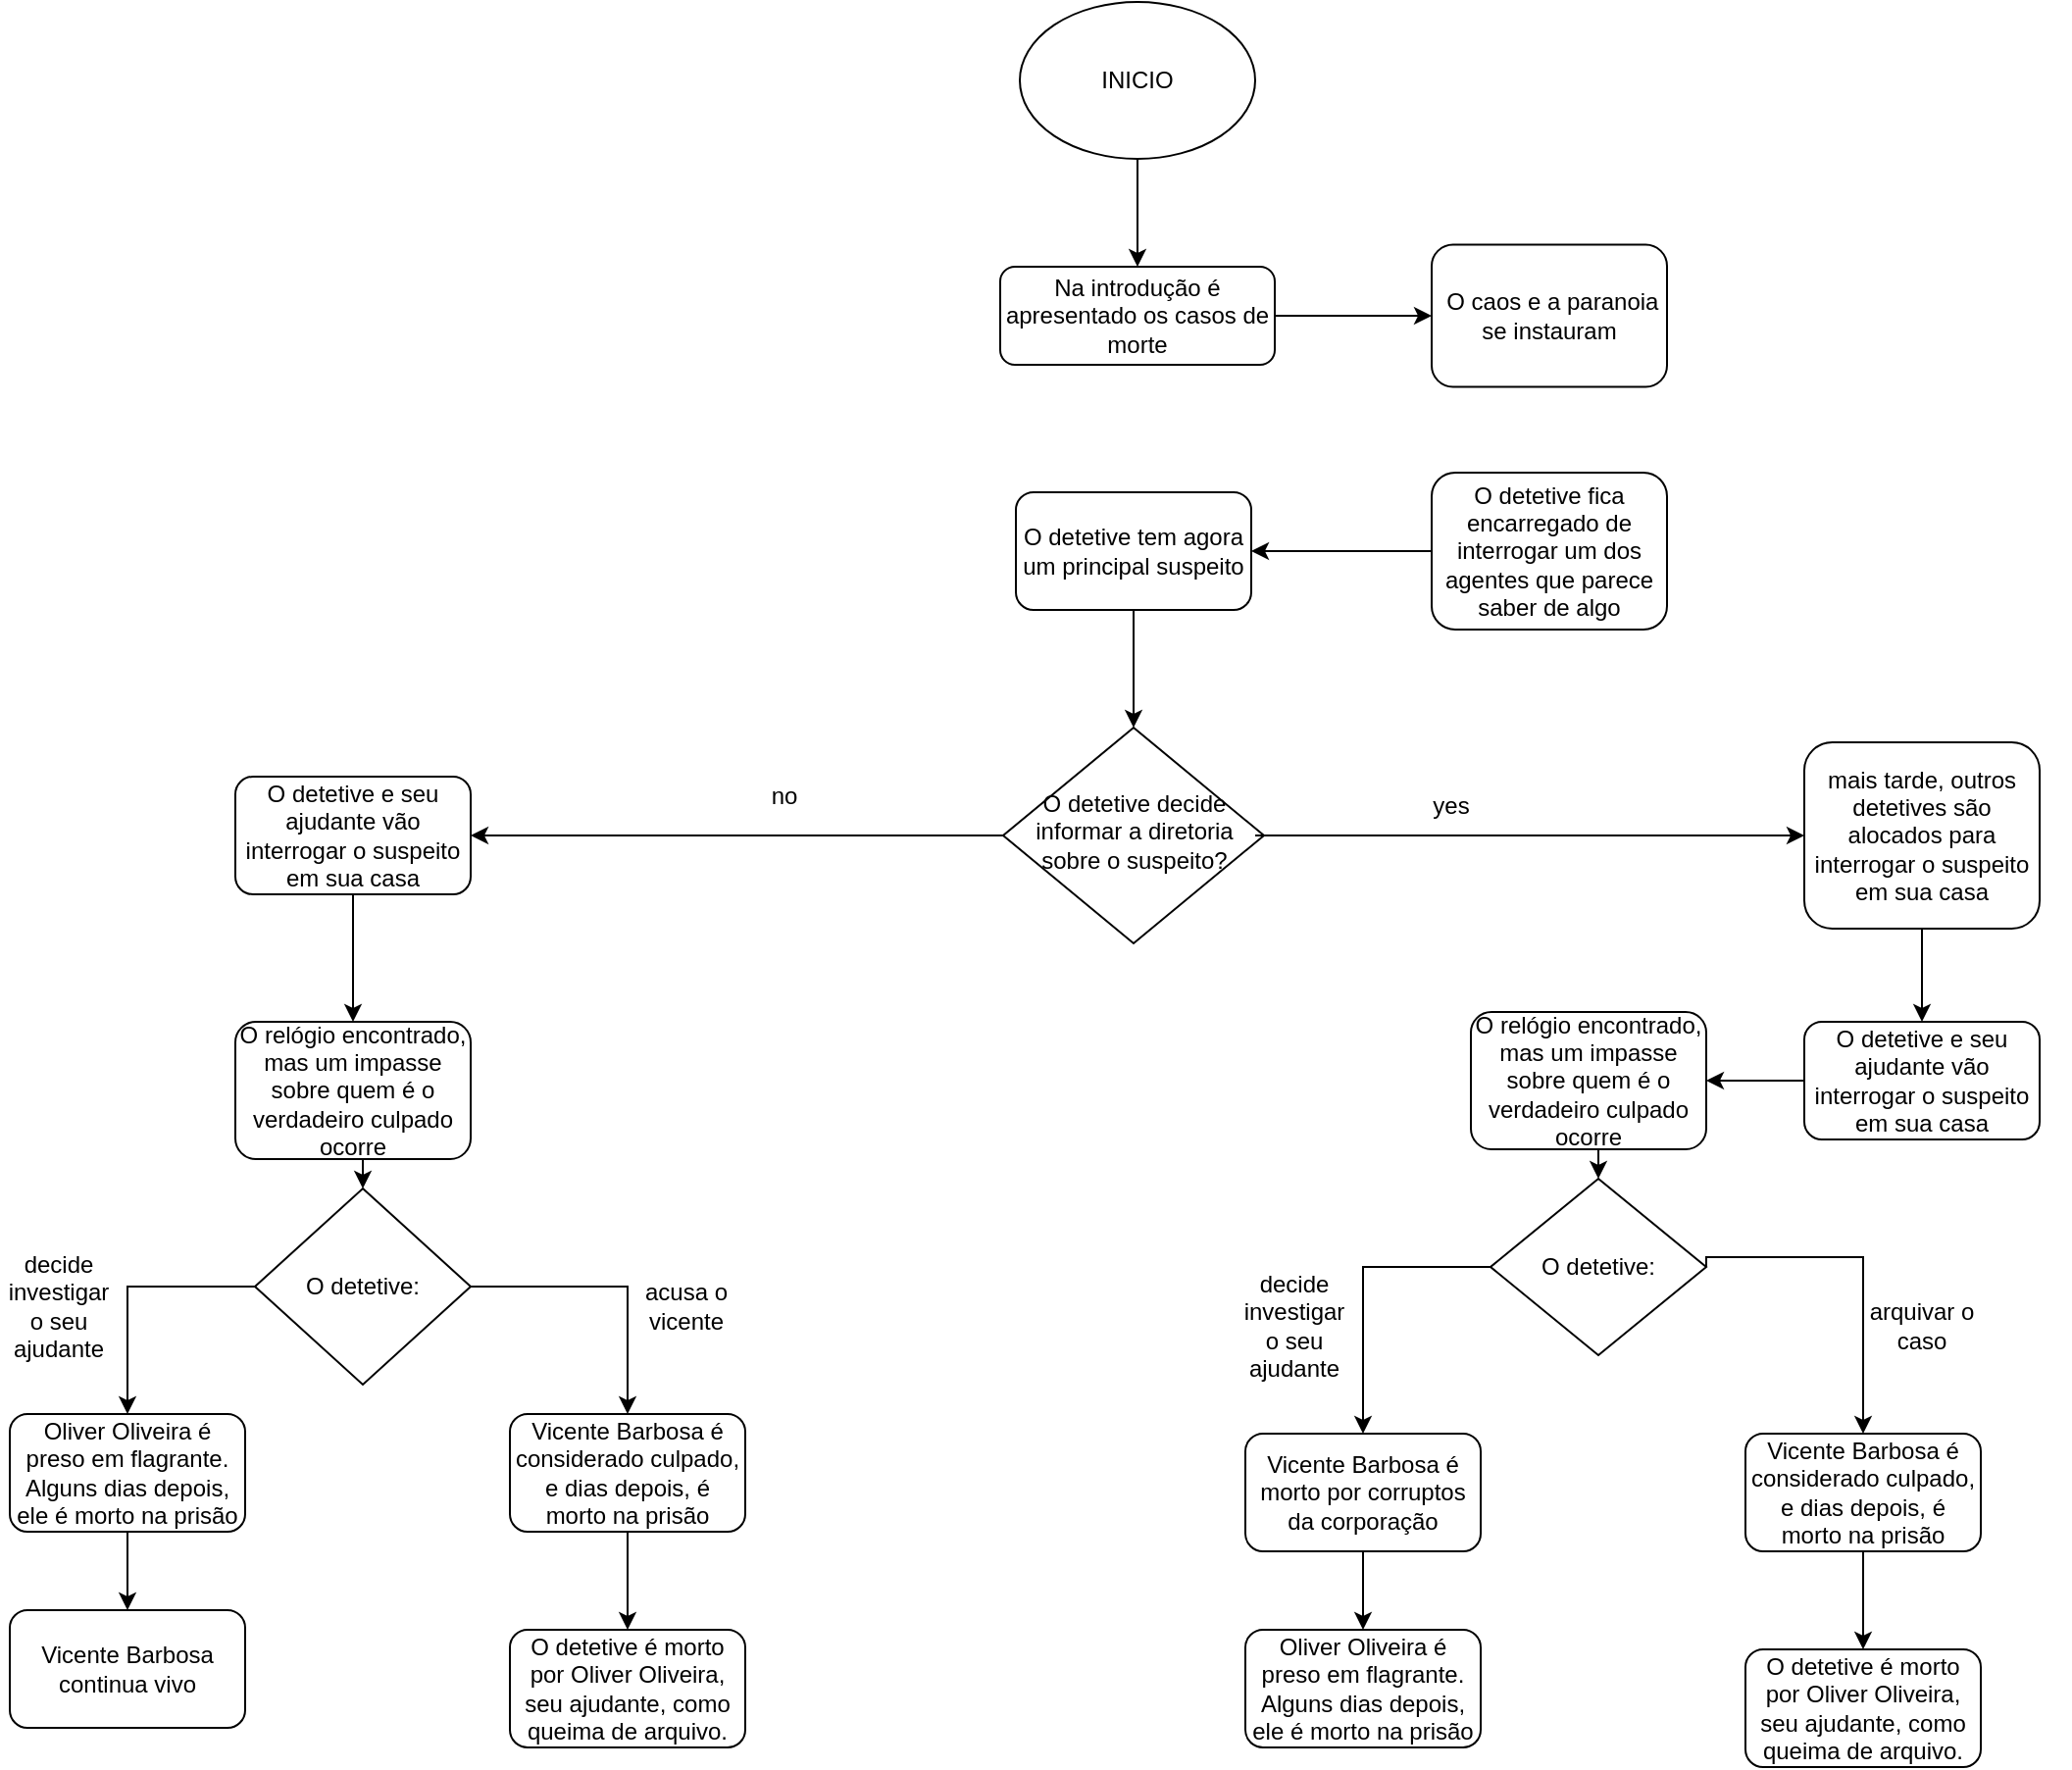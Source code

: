 <mxfile version="21.3.2" type="github">
  <diagram id="C5RBs43oDa-KdzZeNtuy" name="Page-1">
    <mxGraphModel dx="2620" dy="924" grid="1" gridSize="10" guides="1" tooltips="1" connect="1" arrows="1" fold="1" page="1" pageScale="1" pageWidth="827" pageHeight="1169" math="0" shadow="0">
      <root>
        <mxCell id="WIyWlLk6GJQsqaUBKTNV-0" />
        <mxCell id="WIyWlLk6GJQsqaUBKTNV-1" parent="WIyWlLk6GJQsqaUBKTNV-0" />
        <mxCell id="8abH15W1cTquck5n3FLe-16" style="edgeStyle=orthogonalEdgeStyle;rounded=0;orthogonalLoop=1;jettySize=auto;html=1;exitX=1;exitY=0.5;exitDx=0;exitDy=0;entryX=0;entryY=0.5;entryDx=0;entryDy=0;" edge="1" parent="WIyWlLk6GJQsqaUBKTNV-1" source="WIyWlLk6GJQsqaUBKTNV-3" target="23Bw0rG3XrV386HCnEM5-1">
          <mxGeometry relative="1" as="geometry" />
        </mxCell>
        <mxCell id="WIyWlLk6GJQsqaUBKTNV-3" value="Na introdução é apresentado os casos de morte" style="rounded=1;whiteSpace=wrap;html=1;fontSize=12;glass=0;strokeWidth=1;shadow=0;" parent="WIyWlLk6GJQsqaUBKTNV-1" vertex="1">
          <mxGeometry x="230" y="165" width="140" height="50" as="geometry" />
        </mxCell>
        <mxCell id="8abH15W1cTquck5n3FLe-48" style="edgeStyle=orthogonalEdgeStyle;rounded=0;orthogonalLoop=1;jettySize=auto;html=1;exitX=0;exitY=0.5;exitDx=0;exitDy=0;" edge="1" parent="WIyWlLk6GJQsqaUBKTNV-1" source="WIyWlLk6GJQsqaUBKTNV-6" target="8abH15W1cTquck5n3FLe-20">
          <mxGeometry relative="1" as="geometry" />
        </mxCell>
        <mxCell id="WIyWlLk6GJQsqaUBKTNV-6" value="O detetive decide informar a diretoria sobre o suspeito?" style="rhombus;whiteSpace=wrap;html=1;shadow=0;fontFamily=Helvetica;fontSize=12;align=center;strokeWidth=1;spacing=6;spacingTop=-4;" parent="WIyWlLk6GJQsqaUBKTNV-1" vertex="1">
          <mxGeometry x="231.5" y="400" width="133" height="110" as="geometry" />
        </mxCell>
        <mxCell id="23Bw0rG3XrV386HCnEM5-1" value="&amp;nbsp;O caos e a paranoia se instauram" style="rounded=1;whiteSpace=wrap;html=1;" parent="WIyWlLk6GJQsqaUBKTNV-1" vertex="1">
          <mxGeometry x="450" y="153.75" width="120" height="72.5" as="geometry" />
        </mxCell>
        <mxCell id="8abH15W1cTquck5n3FLe-17" style="edgeStyle=orthogonalEdgeStyle;rounded=0;orthogonalLoop=1;jettySize=auto;html=1;" edge="1" parent="WIyWlLk6GJQsqaUBKTNV-1" source="23Bw0rG3XrV386HCnEM5-5" target="8abH15W1cTquck5n3FLe-18">
          <mxGeometry relative="1" as="geometry">
            <mxPoint x="370" y="310.0" as="targetPoint" />
          </mxGeometry>
        </mxCell>
        <mxCell id="23Bw0rG3XrV386HCnEM5-5" value="O detetive fica encarregado de interrogar um dos agentes que parece saber de algo" style="rounded=1;whiteSpace=wrap;html=1;" parent="WIyWlLk6GJQsqaUBKTNV-1" vertex="1">
          <mxGeometry x="450" y="270" width="120" height="80" as="geometry" />
        </mxCell>
        <mxCell id="23Bw0rG3XrV386HCnEM5-12" style="edgeStyle=orthogonalEdgeStyle;rounded=0;orthogonalLoop=1;jettySize=auto;html=1;entryX=0.5;entryY=0;entryDx=0;entryDy=0;" parent="WIyWlLk6GJQsqaUBKTNV-1" source="23Bw0rG3XrV386HCnEM5-10" target="WIyWlLk6GJQsqaUBKTNV-3" edge="1">
          <mxGeometry relative="1" as="geometry" />
        </mxCell>
        <mxCell id="23Bw0rG3XrV386HCnEM5-10" value="INICIO" style="ellipse;whiteSpace=wrap;html=1;" parent="WIyWlLk6GJQsqaUBKTNV-1" vertex="1">
          <mxGeometry x="240" y="30" width="120" height="80" as="geometry" />
        </mxCell>
        <mxCell id="8abH15W1cTquck5n3FLe-0" style="edgeStyle=orthogonalEdgeStyle;rounded=0;orthogonalLoop=1;jettySize=auto;html=1;exitX=0.5;exitY=1;exitDx=0;exitDy=0;" edge="1" parent="WIyWlLk6GJQsqaUBKTNV-1">
          <mxGeometry relative="1" as="geometry">
            <mxPoint x="767.0" y="465" as="sourcePoint" />
            <mxPoint x="767.0" y="465" as="targetPoint" />
          </mxGeometry>
        </mxCell>
        <mxCell id="8abH15W1cTquck5n3FLe-91" style="edgeStyle=orthogonalEdgeStyle;rounded=0;orthogonalLoop=1;jettySize=auto;html=1;exitX=0.75;exitY=1;exitDx=0;exitDy=0;entryX=0;entryY=0.5;entryDx=0;entryDy=0;" edge="1" parent="WIyWlLk6GJQsqaUBKTNV-1" source="8abH15W1cTquck5n3FLe-14" target="8abH15W1cTquck5n3FLe-21">
          <mxGeometry relative="1" as="geometry">
            <Array as="points">
              <mxPoint x="360" y="455" />
              <mxPoint x="360" y="455" />
            </Array>
          </mxGeometry>
        </mxCell>
        <mxCell id="8abH15W1cTquck5n3FLe-14" value="yes" style="text;html=1;strokeColor=none;fillColor=none;align=center;verticalAlign=middle;whiteSpace=wrap;rounded=0;" vertex="1" parent="WIyWlLk6GJQsqaUBKTNV-1">
          <mxGeometry x="430" y="425" width="60" height="30" as="geometry" />
        </mxCell>
        <mxCell id="8abH15W1cTquck5n3FLe-19" style="edgeStyle=orthogonalEdgeStyle;rounded=0;orthogonalLoop=1;jettySize=auto;html=1;exitX=0.5;exitY=1;exitDx=0;exitDy=0;entryX=0.5;entryY=0;entryDx=0;entryDy=0;" edge="1" parent="WIyWlLk6GJQsqaUBKTNV-1" source="8abH15W1cTquck5n3FLe-18" target="WIyWlLk6GJQsqaUBKTNV-6">
          <mxGeometry relative="1" as="geometry" />
        </mxCell>
        <mxCell id="8abH15W1cTquck5n3FLe-18" value="O detetive tem agora um principal suspeito" style="rounded=1;whiteSpace=wrap;html=1;" vertex="1" parent="WIyWlLk6GJQsqaUBKTNV-1">
          <mxGeometry x="238" y="280.0" width="120" height="60" as="geometry" />
        </mxCell>
        <mxCell id="8abH15W1cTquck5n3FLe-32" style="edgeStyle=orthogonalEdgeStyle;rounded=0;orthogonalLoop=1;jettySize=auto;html=1;exitX=0.5;exitY=1;exitDx=0;exitDy=0;" edge="1" parent="WIyWlLk6GJQsqaUBKTNV-1" source="8abH15W1cTquck5n3FLe-20" target="8abH15W1cTquck5n3FLe-31">
          <mxGeometry relative="1" as="geometry" />
        </mxCell>
        <mxCell id="8abH15W1cTquck5n3FLe-20" value="O detetive e seu ajudante vão interrogar o suspeito em sua casa" style="rounded=1;whiteSpace=wrap;html=1;" vertex="1" parent="WIyWlLk6GJQsqaUBKTNV-1">
          <mxGeometry x="-160" y="425" width="120" height="60" as="geometry" />
        </mxCell>
        <mxCell id="8abH15W1cTquck5n3FLe-92" style="edgeStyle=orthogonalEdgeStyle;rounded=0;orthogonalLoop=1;jettySize=auto;html=1;exitX=0.5;exitY=1;exitDx=0;exitDy=0;" edge="1" parent="WIyWlLk6GJQsqaUBKTNV-1" source="8abH15W1cTquck5n3FLe-21" target="8abH15W1cTquck5n3FLe-40">
          <mxGeometry relative="1" as="geometry" />
        </mxCell>
        <mxCell id="8abH15W1cTquck5n3FLe-21" value="mais tarde, outros detetives são alocados para interrogar o suspeito em sua casa" style="rounded=1;whiteSpace=wrap;html=1;" vertex="1" parent="WIyWlLk6GJQsqaUBKTNV-1">
          <mxGeometry x="640" y="407.5" width="120" height="95" as="geometry" />
        </mxCell>
        <mxCell id="8abH15W1cTquck5n3FLe-29" value="no" style="text;html=1;strokeColor=none;fillColor=none;align=center;verticalAlign=middle;whiteSpace=wrap;rounded=0;" vertex="1" parent="WIyWlLk6GJQsqaUBKTNV-1">
          <mxGeometry x="90" y="420" width="60" height="30" as="geometry" />
        </mxCell>
        <mxCell id="8abH15W1cTquck5n3FLe-58" style="edgeStyle=orthogonalEdgeStyle;rounded=0;orthogonalLoop=1;jettySize=auto;html=1;exitX=0.5;exitY=1;exitDx=0;exitDy=0;entryX=0.5;entryY=0;entryDx=0;entryDy=0;" edge="1" parent="WIyWlLk6GJQsqaUBKTNV-1" source="8abH15W1cTquck5n3FLe-31" target="8abH15W1cTquck5n3FLe-45">
          <mxGeometry relative="1" as="geometry" />
        </mxCell>
        <mxCell id="8abH15W1cTquck5n3FLe-31" value="O relógio encontrado, mas um impasse sobre quem é o verdadeiro culpado ocorre" style="rounded=1;whiteSpace=wrap;html=1;" vertex="1" parent="WIyWlLk6GJQsqaUBKTNV-1">
          <mxGeometry x="-160" y="550" width="120" height="70" as="geometry" />
        </mxCell>
        <mxCell id="8abH15W1cTquck5n3FLe-93" style="edgeStyle=orthogonalEdgeStyle;rounded=0;orthogonalLoop=1;jettySize=auto;html=1;exitX=0;exitY=0.5;exitDx=0;exitDy=0;entryX=1;entryY=0.5;entryDx=0;entryDy=0;" edge="1" parent="WIyWlLk6GJQsqaUBKTNV-1" source="8abH15W1cTquck5n3FLe-40" target="8abH15W1cTquck5n3FLe-42">
          <mxGeometry relative="1" as="geometry" />
        </mxCell>
        <mxCell id="8abH15W1cTquck5n3FLe-40" value="O detetive e seu ajudante vão interrogar o suspeito em sua casa" style="rounded=1;whiteSpace=wrap;html=1;" vertex="1" parent="WIyWlLk6GJQsqaUBKTNV-1">
          <mxGeometry x="640" y="550" width="120" height="60" as="geometry" />
        </mxCell>
        <mxCell id="8abH15W1cTquck5n3FLe-94" style="edgeStyle=orthogonalEdgeStyle;rounded=0;orthogonalLoop=1;jettySize=auto;html=1;exitX=0.5;exitY=1;exitDx=0;exitDy=0;entryX=0.5;entryY=0;entryDx=0;entryDy=0;" edge="1" parent="WIyWlLk6GJQsqaUBKTNV-1" source="8abH15W1cTquck5n3FLe-42" target="8abH15W1cTquck5n3FLe-90">
          <mxGeometry relative="1" as="geometry" />
        </mxCell>
        <mxCell id="8abH15W1cTquck5n3FLe-42" value="O relógio encontrado, mas um impasse sobre quem é o verdadeiro culpado ocorre" style="rounded=1;whiteSpace=wrap;html=1;" vertex="1" parent="WIyWlLk6GJQsqaUBKTNV-1">
          <mxGeometry x="470" y="545" width="120" height="70" as="geometry" />
        </mxCell>
        <mxCell id="8abH15W1cTquck5n3FLe-50" style="edgeStyle=orthogonalEdgeStyle;rounded=0;orthogonalLoop=1;jettySize=auto;html=1;exitX=0;exitY=0.5;exitDx=0;exitDy=0;" edge="1" parent="WIyWlLk6GJQsqaUBKTNV-1" source="8abH15W1cTquck5n3FLe-45" target="8abH15W1cTquck5n3FLe-46">
          <mxGeometry relative="1" as="geometry" />
        </mxCell>
        <mxCell id="8abH15W1cTquck5n3FLe-59" style="edgeStyle=orthogonalEdgeStyle;rounded=0;orthogonalLoop=1;jettySize=auto;html=1;exitX=1;exitY=0.5;exitDx=0;exitDy=0;entryX=0.5;entryY=0;entryDx=0;entryDy=0;" edge="1" parent="WIyWlLk6GJQsqaUBKTNV-1" source="8abH15W1cTquck5n3FLe-45" target="8abH15W1cTquck5n3FLe-47">
          <mxGeometry relative="1" as="geometry" />
        </mxCell>
        <mxCell id="8abH15W1cTquck5n3FLe-45" value="O detetive:" style="rhombus;whiteSpace=wrap;html=1;" vertex="1" parent="WIyWlLk6GJQsqaUBKTNV-1">
          <mxGeometry x="-150" y="635" width="110" height="100" as="geometry" />
        </mxCell>
        <mxCell id="8abH15W1cTquck5n3FLe-55" style="edgeStyle=orthogonalEdgeStyle;rounded=0;orthogonalLoop=1;jettySize=auto;html=1;exitX=0.5;exitY=1;exitDx=0;exitDy=0;entryX=0.5;entryY=0;entryDx=0;entryDy=0;" edge="1" parent="WIyWlLk6GJQsqaUBKTNV-1" source="8abH15W1cTquck5n3FLe-46" target="8abH15W1cTquck5n3FLe-54">
          <mxGeometry relative="1" as="geometry" />
        </mxCell>
        <mxCell id="8abH15W1cTquck5n3FLe-46" value="Oliver Oliveira é preso em flagrante. Alguns dias depois, ele é morto na prisão" style="rounded=1;whiteSpace=wrap;html=1;" vertex="1" parent="WIyWlLk6GJQsqaUBKTNV-1">
          <mxGeometry x="-275" y="750" width="120" height="60" as="geometry" />
        </mxCell>
        <mxCell id="8abH15W1cTquck5n3FLe-57" style="edgeStyle=orthogonalEdgeStyle;rounded=0;orthogonalLoop=1;jettySize=auto;html=1;exitX=0.5;exitY=1;exitDx=0;exitDy=0;" edge="1" parent="WIyWlLk6GJQsqaUBKTNV-1" source="8abH15W1cTquck5n3FLe-47" target="8abH15W1cTquck5n3FLe-56">
          <mxGeometry relative="1" as="geometry" />
        </mxCell>
        <mxCell id="8abH15W1cTquck5n3FLe-47" value="Vicente Barbosa é considerado culpado, e dias depois, é morto na prisão" style="rounded=1;whiteSpace=wrap;html=1;" vertex="1" parent="WIyWlLk6GJQsqaUBKTNV-1">
          <mxGeometry x="-20" y="750" width="120" height="60" as="geometry" />
        </mxCell>
        <mxCell id="8abH15W1cTquck5n3FLe-52" value="decide investigar o seu ajudante" style="text;html=1;strokeColor=none;fillColor=none;align=center;verticalAlign=middle;whiteSpace=wrap;rounded=0;" vertex="1" parent="WIyWlLk6GJQsqaUBKTNV-1">
          <mxGeometry x="-280" y="680" width="60" height="30" as="geometry" />
        </mxCell>
        <mxCell id="8abH15W1cTquck5n3FLe-53" value="acusa o vicente" style="text;html=1;strokeColor=none;fillColor=none;align=center;verticalAlign=middle;whiteSpace=wrap;rounded=0;" vertex="1" parent="WIyWlLk6GJQsqaUBKTNV-1">
          <mxGeometry x="40" y="680" width="60" height="30" as="geometry" />
        </mxCell>
        <mxCell id="8abH15W1cTquck5n3FLe-54" value="Vicente Barbosa continua vivo" style="rounded=1;whiteSpace=wrap;html=1;" vertex="1" parent="WIyWlLk6GJQsqaUBKTNV-1">
          <mxGeometry x="-275" y="850" width="120" height="60" as="geometry" />
        </mxCell>
        <mxCell id="8abH15W1cTquck5n3FLe-56" value="O detetive é morto por Oliver Oliveira, seu ajudante, como queima de arquivo." style="rounded=1;whiteSpace=wrap;html=1;" vertex="1" parent="WIyWlLk6GJQsqaUBKTNV-1">
          <mxGeometry x="-20" y="860" width="120" height="60" as="geometry" />
        </mxCell>
        <mxCell id="8abH15W1cTquck5n3FLe-80" style="edgeStyle=orthogonalEdgeStyle;rounded=0;orthogonalLoop=1;jettySize=auto;html=1;exitX=0;exitY=0.5;exitDx=0;exitDy=0;" edge="1" parent="WIyWlLk6GJQsqaUBKTNV-1" target="8abH15W1cTquck5n3FLe-83" source="8abH15W1cTquck5n3FLe-90">
          <mxGeometry relative="1" as="geometry">
            <mxPoint x="480" y="695" as="sourcePoint" />
          </mxGeometry>
        </mxCell>
        <mxCell id="8abH15W1cTquck5n3FLe-81" style="edgeStyle=orthogonalEdgeStyle;rounded=0;orthogonalLoop=1;jettySize=auto;html=1;exitX=1;exitY=0.5;exitDx=0;exitDy=0;entryX=0.5;entryY=0;entryDx=0;entryDy=0;" edge="1" parent="WIyWlLk6GJQsqaUBKTNV-1" target="8abH15W1cTquck5n3FLe-85" source="8abH15W1cTquck5n3FLe-90">
          <mxGeometry relative="1" as="geometry">
            <mxPoint x="590" y="695" as="sourcePoint" />
            <Array as="points">
              <mxPoint x="590" y="670" />
              <mxPoint x="670" y="670" />
            </Array>
          </mxGeometry>
        </mxCell>
        <mxCell id="8abH15W1cTquck5n3FLe-82" style="edgeStyle=orthogonalEdgeStyle;rounded=0;orthogonalLoop=1;jettySize=auto;html=1;exitX=0.5;exitY=1;exitDx=0;exitDy=0;entryX=0.5;entryY=0;entryDx=0;entryDy=0;" edge="1" parent="WIyWlLk6GJQsqaUBKTNV-1" source="8abH15W1cTquck5n3FLe-83" target="8abH15W1cTquck5n3FLe-88">
          <mxGeometry relative="1" as="geometry" />
        </mxCell>
        <mxCell id="8abH15W1cTquck5n3FLe-83" value="Vicente Barbosa é morto por corruptos da corporação" style="rounded=1;whiteSpace=wrap;html=1;" vertex="1" parent="WIyWlLk6GJQsqaUBKTNV-1">
          <mxGeometry x="355" y="760" width="120" height="60" as="geometry" />
        </mxCell>
        <mxCell id="8abH15W1cTquck5n3FLe-84" style="edgeStyle=orthogonalEdgeStyle;rounded=0;orthogonalLoop=1;jettySize=auto;html=1;exitX=0.5;exitY=1;exitDx=0;exitDy=0;" edge="1" parent="WIyWlLk6GJQsqaUBKTNV-1" source="8abH15W1cTquck5n3FLe-85" target="8abH15W1cTquck5n3FLe-89">
          <mxGeometry relative="1" as="geometry" />
        </mxCell>
        <mxCell id="8abH15W1cTquck5n3FLe-85" value="Vicente Barbosa é considerado culpado, e dias depois, é morto na prisão" style="rounded=1;whiteSpace=wrap;html=1;" vertex="1" parent="WIyWlLk6GJQsqaUBKTNV-1">
          <mxGeometry x="610" y="760" width="120" height="60" as="geometry" />
        </mxCell>
        <mxCell id="8abH15W1cTquck5n3FLe-86" value="decide investigar o seu ajudante" style="text;html=1;strokeColor=none;fillColor=none;align=center;verticalAlign=middle;whiteSpace=wrap;rounded=0;" vertex="1" parent="WIyWlLk6GJQsqaUBKTNV-1">
          <mxGeometry x="350" y="690" width="60" height="30" as="geometry" />
        </mxCell>
        <mxCell id="8abH15W1cTquck5n3FLe-87" value="arquivar o caso" style="text;html=1;strokeColor=none;fillColor=none;align=center;verticalAlign=middle;whiteSpace=wrap;rounded=0;" vertex="1" parent="WIyWlLk6GJQsqaUBKTNV-1">
          <mxGeometry x="670" y="690" width="60" height="30" as="geometry" />
        </mxCell>
        <mxCell id="8abH15W1cTquck5n3FLe-88" value="Oliver Oliveira é preso em flagrante. Alguns dias depois, ele é morto na prisão" style="rounded=1;whiteSpace=wrap;html=1;" vertex="1" parent="WIyWlLk6GJQsqaUBKTNV-1">
          <mxGeometry x="355" y="860" width="120" height="60" as="geometry" />
        </mxCell>
        <mxCell id="8abH15W1cTquck5n3FLe-89" value="O detetive é morto por Oliver Oliveira, seu ajudante, como queima de arquivo." style="rounded=1;whiteSpace=wrap;html=1;" vertex="1" parent="WIyWlLk6GJQsqaUBKTNV-1">
          <mxGeometry x="610" y="870" width="120" height="60" as="geometry" />
        </mxCell>
        <mxCell id="8abH15W1cTquck5n3FLe-90" value="O detetive:" style="rhombus;whiteSpace=wrap;html=1;" vertex="1" parent="WIyWlLk6GJQsqaUBKTNV-1">
          <mxGeometry x="480" y="630" width="110" height="90" as="geometry" />
        </mxCell>
      </root>
    </mxGraphModel>
  </diagram>
</mxfile>
